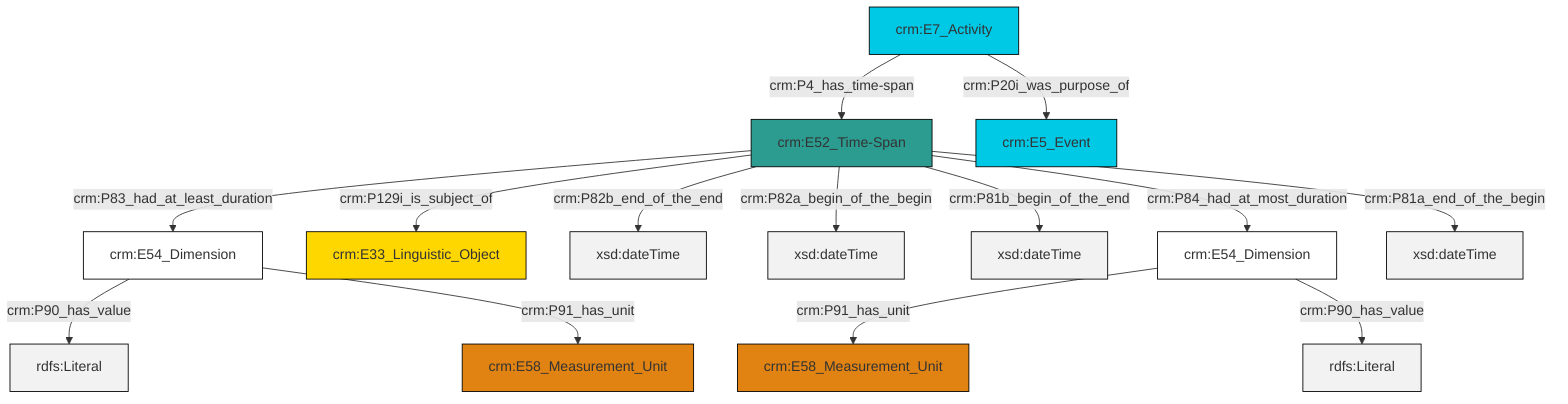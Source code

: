 graph TD
classDef Literal fill:#f2f2f2,stroke:#000000;
classDef CRM_Entity fill:#FFFFFF,stroke:#000000;
classDef Temporal_Entity fill:#00C9E6, stroke:#000000;
classDef Type fill:#E18312, stroke:#000000;
classDef Time-Span fill:#2C9C91, stroke:#000000;
classDef Appellation fill:#FFEB7F, stroke:#000000;
classDef Place fill:#008836, stroke:#000000;
classDef Persistent_Item fill:#B266B2, stroke:#000000;
classDef Conceptual_Object fill:#FFD700, stroke:#000000;
classDef Physical_Thing fill:#D2B48C, stroke:#000000;
classDef Actor fill:#f58aad, stroke:#000000;
classDef PC_Classes fill:#4ce600, stroke:#000000;
classDef Multi fill:#cccccc,stroke:#000000;

0["crm:E54_Dimension"]:::CRM_Entity -->|crm:P90_has_value| 1[rdfs:Literal]:::Literal
8["crm:E52_Time-Span"]:::Time-Span -->|crm:P82b_end_of_the_end| 9[xsd:dateTime]:::Literal
8["crm:E52_Time-Span"]:::Time-Span -->|crm:P82a_begin_of_the_begin| 10[xsd:dateTime]:::Literal
8["crm:E52_Time-Span"]:::Time-Span -->|crm:P81b_begin_of_the_end| 11[xsd:dateTime]:::Literal
13["crm:E54_Dimension"]:::CRM_Entity -->|crm:P91_has_unit| 14["crm:E58_Measurement_Unit"]:::Type
8["crm:E52_Time-Span"]:::Time-Span -->|crm:P81a_end_of_the_begin| 16[xsd:dateTime]:::Literal
6["crm:E7_Activity"]:::Temporal_Entity -->|crm:P20i_was_purpose_of| 18["crm:E5_Event"]:::Temporal_Entity
6["crm:E7_Activity"]:::Temporal_Entity -->|crm:P4_has_time-span| 8["crm:E52_Time-Span"]:::Time-Span
8["crm:E52_Time-Span"]:::Time-Span -->|crm:P83_had_at_least_duration| 0["crm:E54_Dimension"]:::CRM_Entity
0["crm:E54_Dimension"]:::CRM_Entity -->|crm:P91_has_unit| 4["crm:E58_Measurement_Unit"]:::Type
8["crm:E52_Time-Span"]:::Time-Span -->|crm:P84_had_at_most_duration| 13["crm:E54_Dimension"]:::CRM_Entity
13["crm:E54_Dimension"]:::CRM_Entity -->|crm:P90_has_value| 21[rdfs:Literal]:::Literal
8["crm:E52_Time-Span"]:::Time-Span -->|crm:P129i_is_subject_of| 2["crm:E33_Linguistic_Object"]:::Conceptual_Object